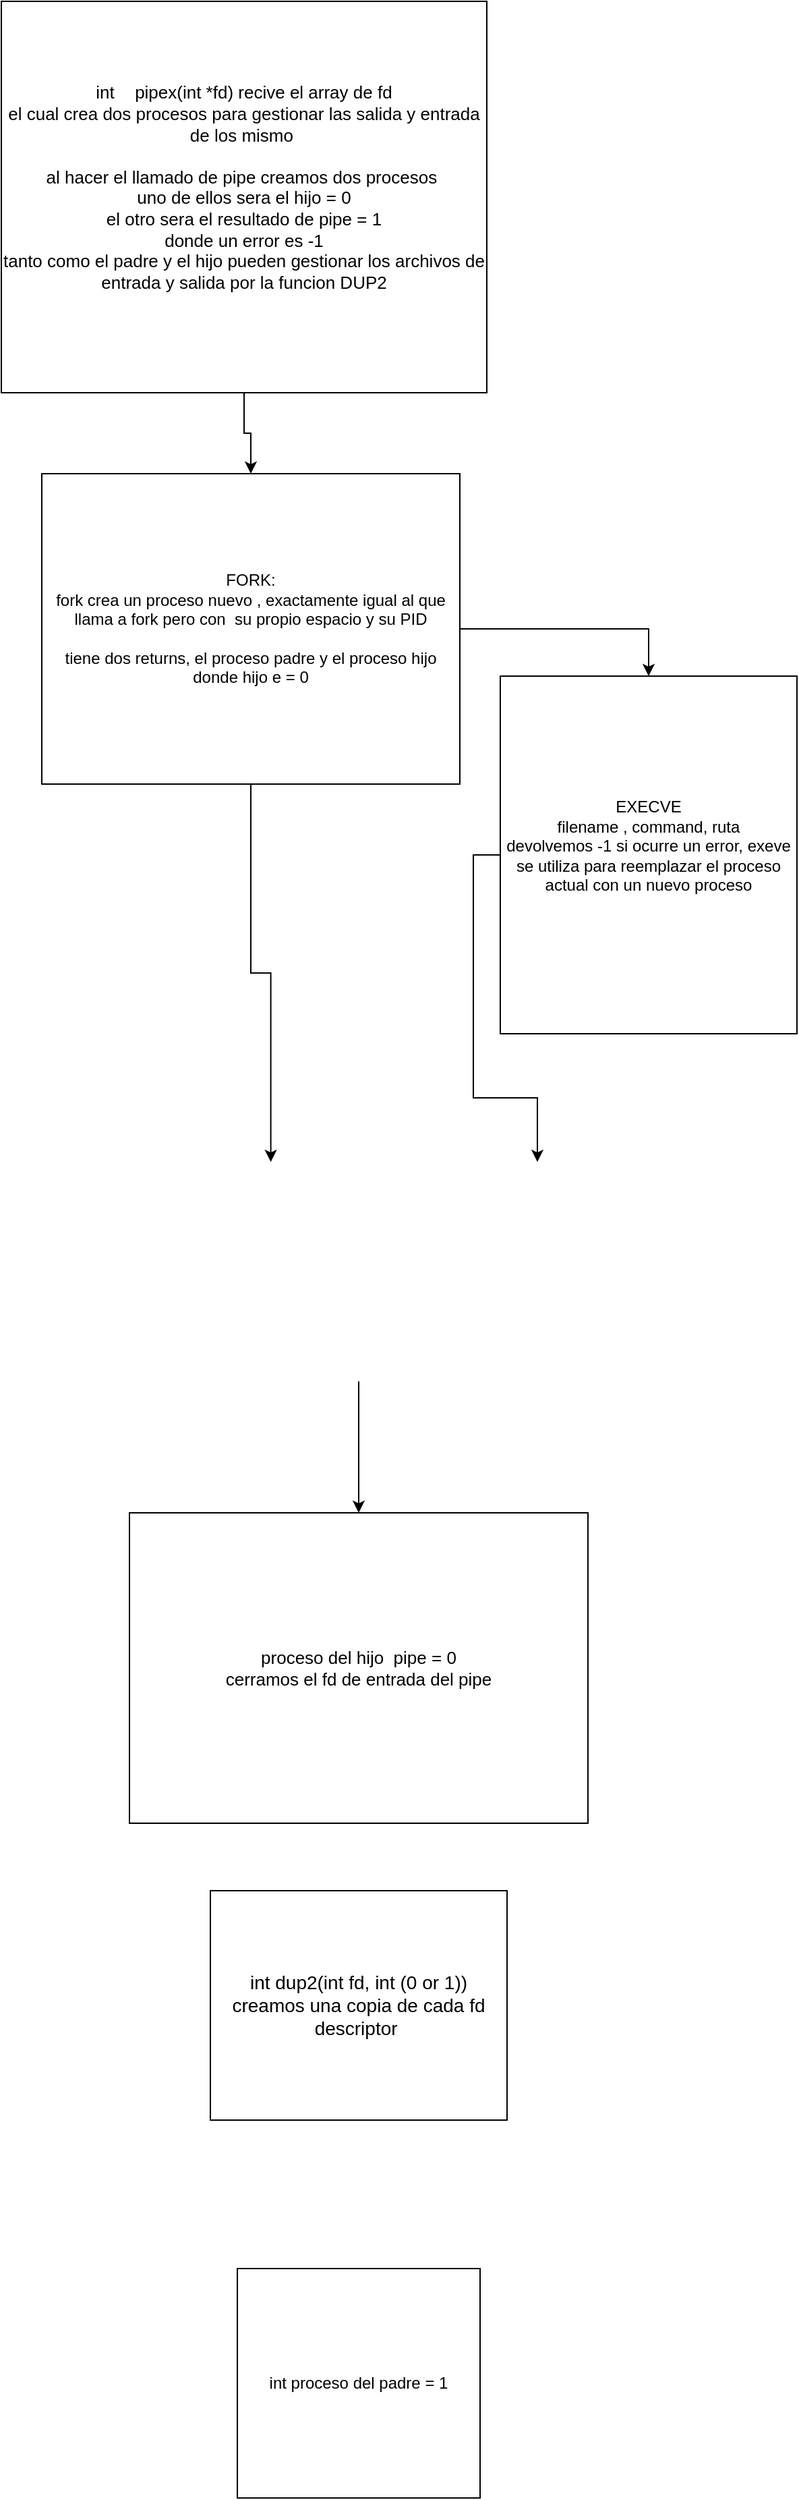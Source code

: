 <mxfile version="24.2.1" type="device">
  <diagram name="Page-1" id="J9_rM3LESXh7NZFxzHAQ">
    <mxGraphModel dx="1004" dy="2094" grid="1" gridSize="10" guides="1" tooltips="1" connect="1" arrows="1" fold="1" page="1" pageScale="1" pageWidth="850" pageHeight="1100" math="0" shadow="0">
      <root>
        <mxCell id="0" />
        <mxCell id="1" parent="0" />
        <mxCell id="t171KHaTc2CPlj2R7wT8-1" style="edgeStyle=orthogonalEdgeStyle;rounded=0;orthogonalLoop=1;jettySize=auto;html=1;entryX=0.5;entryY=0;entryDx=0;entryDy=0;" edge="1" parent="1" source="LDpIClf5S1GTpXZ0fK_w-1" target="lGCmDoUiIEBklHLovCdl-7">
          <mxGeometry relative="1" as="geometry" />
        </mxCell>
        <mxCell id="LDpIClf5S1GTpXZ0fK_w-1" value="&lt;font style=&quot;font-size: 13px;&quot;&gt;int&lt;span style=&quot;white-space: pre;&quot;&gt;&#x9;&lt;/span&gt;pipex(int *fd) recive el array de fd&lt;/font&gt;&lt;div style=&quot;font-size: 13px;&quot;&gt;&lt;font style=&quot;font-size: 13px;&quot;&gt;el cual crea dos procesos para gestionar las salida y entrada de los mismo&amp;nbsp;&lt;/font&gt;&lt;/div&gt;&lt;div style=&quot;font-size: 13px;&quot;&gt;&lt;font style=&quot;font-size: 13px;&quot;&gt;&lt;br&gt;&lt;/font&gt;&lt;/div&gt;&lt;div style=&quot;font-size: 13px;&quot;&gt;&lt;font style=&quot;font-size: 13px;&quot;&gt;al hacer el llamado de pipe creamos dos procesos&amp;nbsp;&lt;/font&gt;&lt;/div&gt;&lt;div style=&quot;font-size: 13px;&quot;&gt;&lt;font style=&quot;font-size: 13px;&quot;&gt;uno de ellos sera el hijo = 0&lt;/font&gt;&lt;/div&gt;&lt;div style=&quot;font-size: 13px;&quot;&gt;&lt;font style=&quot;font-size: 13px;&quot;&gt;el otro sera el resultado de pipe = 1&lt;/font&gt;&lt;/div&gt;&lt;div style=&quot;font-size: 13px;&quot;&gt;&lt;font style=&quot;font-size: 13px;&quot;&gt;donde un error es -1&lt;/font&gt;&lt;/div&gt;&lt;div style=&quot;font-size: 13px;&quot;&gt;&lt;font style=&quot;font-size: 13px;&quot;&gt;tanto como el padre y el hijo pueden gestionar los archivos de entrada y salida por la funcion DUP&lt;/font&gt;2&lt;/div&gt;&lt;div&gt;&lt;br&gt;&lt;/div&gt;" style="rounded=0;whiteSpace=wrap;html=1;align=center;" parent="1" vertex="1">
          <mxGeometry x="190" y="-540" width="360" height="290" as="geometry" />
        </mxCell>
        <mxCell id="LDpIClf5S1GTpXZ0fK_w-2" value="&lt;font style=&quot;font-size: 13px;&quot;&gt;proceso del hijo&amp;nbsp; pipe = 0&lt;/font&gt;&lt;div style=&quot;font-size: 13px;&quot;&gt;&lt;font style=&quot;font-size: 13px;&quot;&gt;cerramos el fd de entrada del pipe&lt;/font&gt;&lt;/div&gt;" style="rounded=0;whiteSpace=wrap;html=1;" parent="1" vertex="1">
          <mxGeometry x="285" y="580" width="340" height="230" as="geometry" />
        </mxCell>
        <mxCell id="lGCmDoUiIEBklHLovCdl-3" value="&lt;font style=&quot;font-size: 14px;&quot;&gt;int dup2(int fd, int (0 or 1))&lt;/font&gt;&lt;div style=&quot;font-size: 14px;&quot;&gt;&lt;font style=&quot;font-size: 14px;&quot;&gt;creamos una copia de cada fd descriptor&amp;nbsp;&lt;/font&gt;&lt;/div&gt;" style="rounded=0;whiteSpace=wrap;html=1;" parent="1" vertex="1">
          <mxGeometry x="345" y="860" width="220" height="170" as="geometry" />
        </mxCell>
        <mxCell id="lGCmDoUiIEBklHLovCdl-5" value="int proceso del padre = 1" style="rounded=0;whiteSpace=wrap;html=1;" parent="1" vertex="1">
          <mxGeometry x="365" y="1140" width="180" height="170" as="geometry" />
        </mxCell>
        <mxCell id="t171KHaTc2CPlj2R7wT8-2" style="edgeStyle=orthogonalEdgeStyle;rounded=0;orthogonalLoop=1;jettySize=auto;html=1;entryX=0.5;entryY=0;entryDx=0;entryDy=0;" edge="1" parent="1" source="lGCmDoUiIEBklHLovCdl-7" target="lGCmDoUiIEBklHLovCdl-9">
          <mxGeometry relative="1" as="geometry" />
        </mxCell>
        <mxCell id="lGCmDoUiIEBklHLovCdl-7" value="FORK:&lt;div&gt;fork crea un proceso nuevo , exactamente igual al que llama a fork pero con&amp;nbsp; su propio espacio y su PID&lt;/div&gt;&lt;div&gt;&lt;br&gt;&lt;/div&gt;&lt;div&gt;tiene dos returns, el proceso padre y el proceso hijo&lt;/div&gt;&lt;div&gt;donde hijo e = 0&lt;/div&gt;" style="rounded=0;whiteSpace=wrap;html=1;" parent="1" vertex="1">
          <mxGeometry x="220" y="-190" width="310" height="230" as="geometry" />
        </mxCell>
        <mxCell id="t171KHaTc2CPlj2R7wT8-4" style="edgeStyle=orthogonalEdgeStyle;rounded=0;orthogonalLoop=1;jettySize=auto;html=1;exitX=0;exitY=0.5;exitDx=0;exitDy=0;entryX=0.75;entryY=0;entryDx=0;entryDy=0;" edge="1" parent="1" source="lGCmDoUiIEBklHLovCdl-9" target="lGCmDoUiIEBklHLovCdl-12">
          <mxGeometry relative="1" as="geometry" />
        </mxCell>
        <mxCell id="lGCmDoUiIEBklHLovCdl-9" value="EXECVE&lt;div&gt;filename , command, ruta&lt;/div&gt;&lt;div&gt;devolvemos -1 si ocurre un error, exeve se utiliza para reemplazar el proceso actual con un nuevo proceso&lt;/div&gt;&lt;div&gt;&lt;br&gt;&lt;/div&gt;" style="rounded=0;whiteSpace=wrap;html=1;" parent="1" vertex="1">
          <mxGeometry x="560" y="-40" width="220" height="265" as="geometry" />
        </mxCell>
        <mxCell id="t171KHaTc2CPlj2R7wT8-5" style="edgeStyle=orthogonalEdgeStyle;rounded=0;orthogonalLoop=1;jettySize=auto;html=1;exitX=0.5;exitY=1;exitDx=0;exitDy=0;" edge="1" parent="1" source="lGCmDoUiIEBklHLovCdl-12" target="LDpIClf5S1GTpXZ0fK_w-2">
          <mxGeometry relative="1" as="geometry" />
        </mxCell>
        <mxCell id="lGCmDoUiIEBklHLovCdl-12" value="" style="shape=image;verticalLabelPosition=bottom;labelBackgroundColor=default;verticalAlign=top;aspect=fixed;imageAspect=0;image=https://assets-global.website-files.com/5d0dc87aac109e1ffdbe379c/613703a693062c71baec8698_whats-the-difference-between-fork-and-exec-function-in-c.jpg;" parent="1" vertex="1">
          <mxGeometry x="190" y="320" width="530" height="162.6" as="geometry" />
        </mxCell>
        <mxCell id="t171KHaTc2CPlj2R7wT8-3" style="edgeStyle=orthogonalEdgeStyle;rounded=0;orthogonalLoop=1;jettySize=auto;html=1;entryX=0.377;entryY=0;entryDx=0;entryDy=0;entryPerimeter=0;" edge="1" parent="1" source="lGCmDoUiIEBklHLovCdl-7" target="lGCmDoUiIEBklHLovCdl-12">
          <mxGeometry relative="1" as="geometry" />
        </mxCell>
      </root>
    </mxGraphModel>
  </diagram>
</mxfile>

